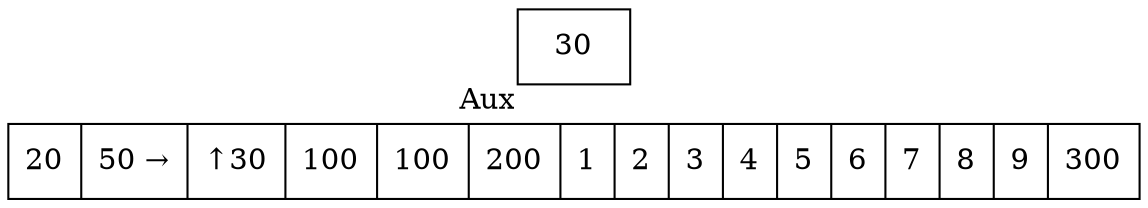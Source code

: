 digraph G{ node [shape = record ];
 rankdir=LR;X[label="{ 20|50|30|100|100|200|1|2|3|4|5|6|7|8|9|300}"]X[label="{ 20|50 → | ↑ 30|100|100|200|1|2|3|4|5|6|7|8|9|300}"]
2[label="{30}"xlabel="Aux"]
}
